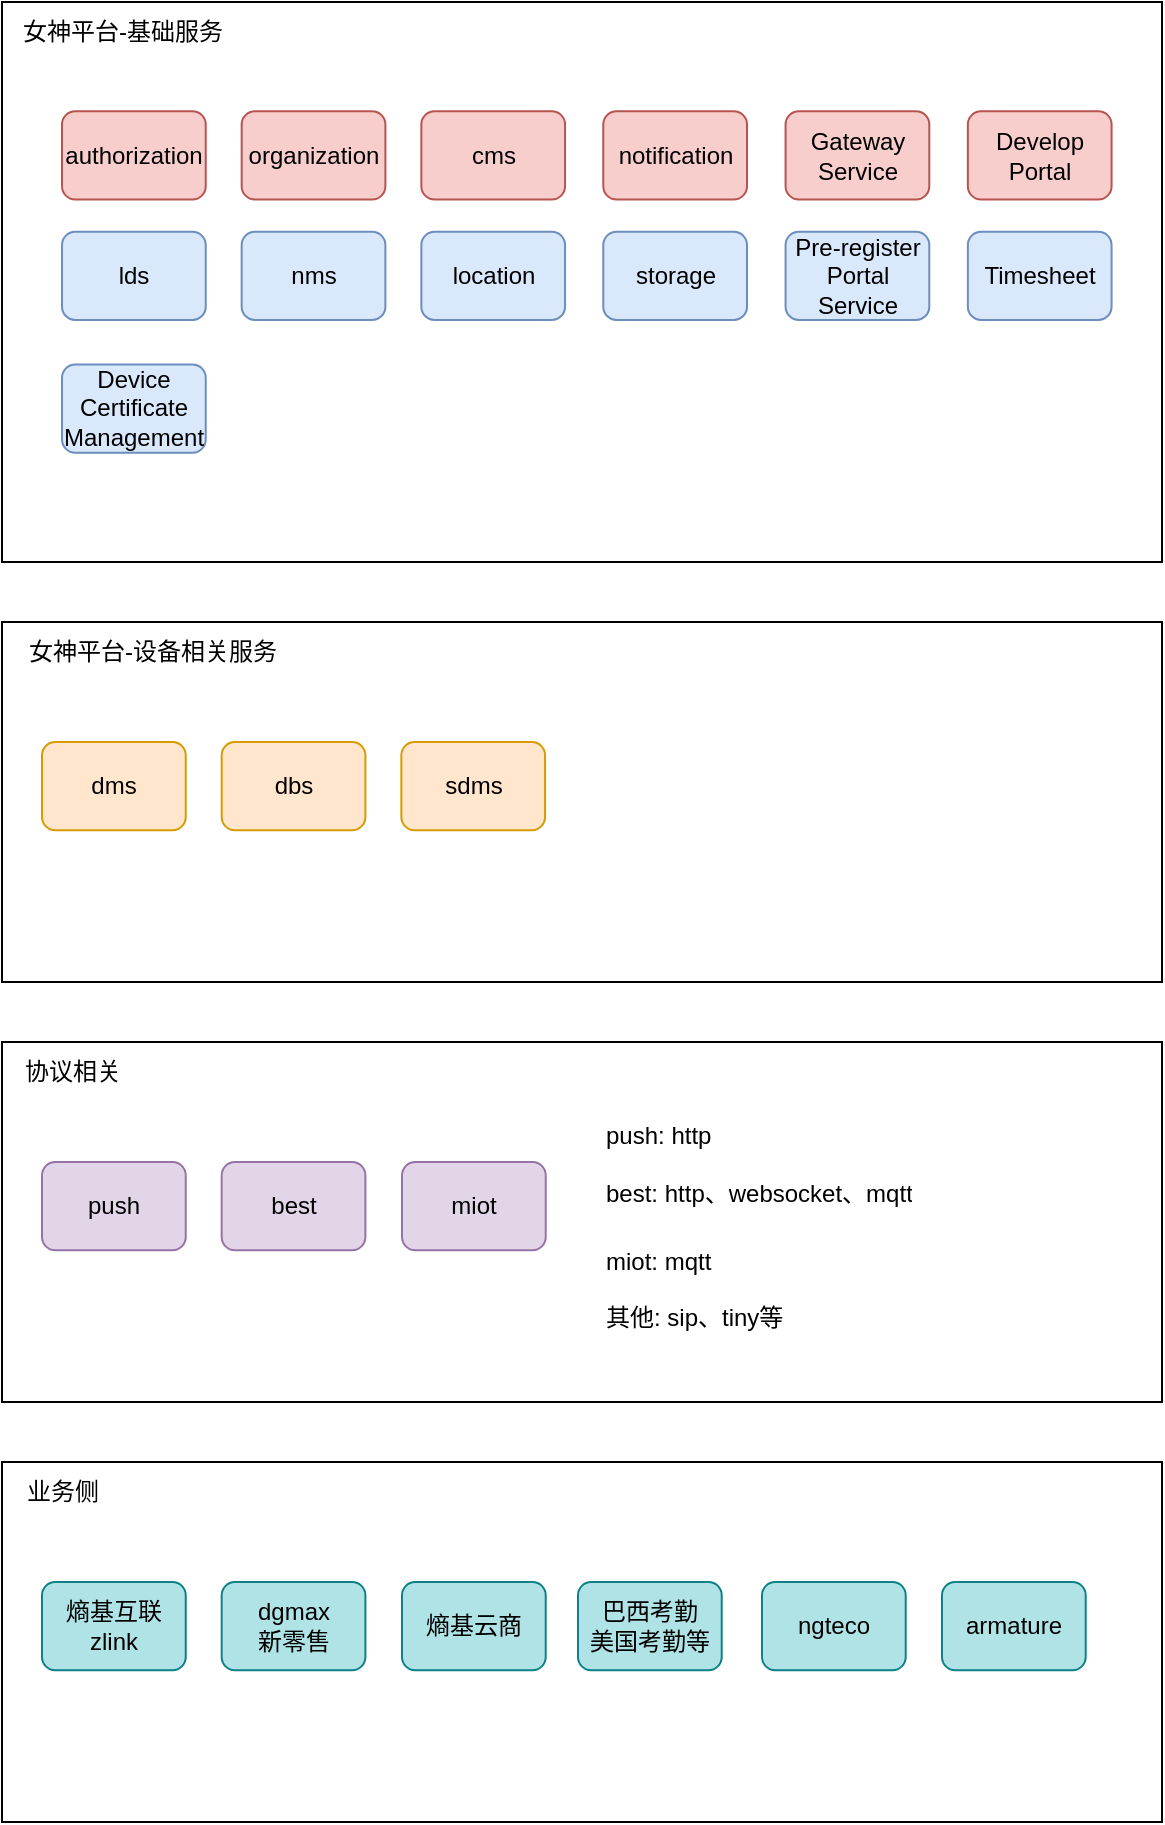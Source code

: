 <mxfile version="26.0.5" pages="2">
  <diagram name="第 1 页" id="KgzwI31-3PYwTTHBe7HM">
    <mxGraphModel dx="794" dy="587" grid="1" gridSize="10" guides="1" tooltips="1" connect="1" arrows="1" fold="1" page="1" pageScale="1" pageWidth="827" pageHeight="1169" math="0" shadow="0">
      <root>
        <mxCell id="0" />
        <mxCell id="1" parent="0" />
        <mxCell id="RfGJbgL4CRtYobNIMYtS-4" value="" style="group" vertex="1" connectable="0" parent="1">
          <mxGeometry x="90" y="30" width="580" height="280" as="geometry" />
        </mxCell>
        <mxCell id="RfGJbgL4CRtYobNIMYtS-2" value="" style="rounded=0;whiteSpace=wrap;html=1;" vertex="1" parent="RfGJbgL4CRtYobNIMYtS-4">
          <mxGeometry width="580" height="280.0" as="geometry" />
        </mxCell>
        <mxCell id="RfGJbgL4CRtYobNIMYtS-3" value="女神平台-基础服务" style="text;html=1;align=center;verticalAlign=middle;resizable=0;points=[];autosize=1;strokeColor=none;fillColor=none;" vertex="1" parent="RfGJbgL4CRtYobNIMYtS-4">
          <mxGeometry width="120" height="30" as="geometry" />
        </mxCell>
        <mxCell id="RfGJbgL4CRtYobNIMYtS-6" value="authorization" style="rounded=1;whiteSpace=wrap;html=1;fillColor=#f8cecc;strokeColor=#b85450;" vertex="1" parent="RfGJbgL4CRtYobNIMYtS-4">
          <mxGeometry x="30.003" y="54.615" width="71.865" height="44.115" as="geometry" />
        </mxCell>
        <mxCell id="RfGJbgL4CRtYobNIMYtS-7" value="organiz&lt;span style=&quot;background-color: transparent; color: light-dark(rgb(0, 0, 0), rgb(255, 255, 255));&quot;&gt;ation&lt;/span&gt;" style="rounded=1;whiteSpace=wrap;html=1;fillColor=#f8cecc;strokeColor=#b85450;" vertex="1" parent="RfGJbgL4CRtYobNIMYtS-4">
          <mxGeometry x="119.835" y="54.615" width="71.865" height="44.115" as="geometry" />
        </mxCell>
        <mxCell id="RfGJbgL4CRtYobNIMYtS-8" value="cms" style="rounded=1;whiteSpace=wrap;html=1;fillColor=#f8cecc;strokeColor=#b85450;" vertex="1" parent="RfGJbgL4CRtYobNIMYtS-4">
          <mxGeometry x="209.666" y="54.615" width="71.865" height="44.115" as="geometry" />
        </mxCell>
        <mxCell id="RfGJbgL4CRtYobNIMYtS-9" value="storage" style="rounded=1;whiteSpace=wrap;html=1;fillColor=#dae8fc;strokeColor=#6c8ebf;" vertex="1" parent="RfGJbgL4CRtYobNIMYtS-4">
          <mxGeometry x="300.641" y="114.859" width="71.865" height="44.115" as="geometry" />
        </mxCell>
        <mxCell id="RfGJbgL4CRtYobNIMYtS-10" value="location" style="rounded=1;whiteSpace=wrap;html=1;fillColor=#dae8fc;strokeColor=#6c8ebf;" vertex="1" parent="RfGJbgL4CRtYobNIMYtS-4">
          <mxGeometry x="209.667" y="114.859" width="71.865" height="44.115" as="geometry" />
        </mxCell>
        <mxCell id="RfGJbgL4CRtYobNIMYtS-11" value="lds" style="rounded=1;whiteSpace=wrap;html=1;fillColor=#dae8fc;strokeColor=#6c8ebf;" vertex="1" parent="RfGJbgL4CRtYobNIMYtS-4">
          <mxGeometry x="30.005" y="114.859" width="71.865" height="44.115" as="geometry" />
        </mxCell>
        <mxCell id="RfGJbgL4CRtYobNIMYtS-12" value="nms" style="rounded=1;whiteSpace=wrap;html=1;fillColor=#dae8fc;strokeColor=#6c8ebf;" vertex="1" parent="RfGJbgL4CRtYobNIMYtS-4">
          <mxGeometry x="119.83" y="114.859" width="71.865" height="44.115" as="geometry" />
        </mxCell>
        <mxCell id="RfGJbgL4CRtYobNIMYtS-23" value="notification" style="rounded=1;whiteSpace=wrap;html=1;fillColor=#f8cecc;strokeColor=#b85450;" vertex="1" parent="RfGJbgL4CRtYobNIMYtS-4">
          <mxGeometry x="300.641" y="54.615" width="71.865" height="44.115" as="geometry" />
        </mxCell>
        <mxCell id="RfGJbgL4CRtYobNIMYtS-24" value="Pre-register Portal Service" style="rounded=1;whiteSpace=wrap;html=1;fillColor=#dae8fc;strokeColor=#6c8ebf;" vertex="1" parent="RfGJbgL4CRtYobNIMYtS-4">
          <mxGeometry x="391.784" y="114.859" width="71.865" height="44.115" as="geometry" />
        </mxCell>
        <mxCell id="RfGJbgL4CRtYobNIMYtS-25" value="Timesheet" style="rounded=1;whiteSpace=wrap;html=1;fillColor=#dae8fc;strokeColor=#6c8ebf;" vertex="1" parent="RfGJbgL4CRtYobNIMYtS-4">
          <mxGeometry x="482.927" y="114.859" width="71.865" height="44.115" as="geometry" />
        </mxCell>
        <mxCell id="RfGJbgL4CRtYobNIMYtS-26" value="Gateway Service" style="rounded=1;whiteSpace=wrap;html=1;fillColor=#f8cecc;strokeColor=#b85450;" vertex="1" parent="RfGJbgL4CRtYobNIMYtS-4">
          <mxGeometry x="391.784" y="54.615" width="71.865" height="44.115" as="geometry" />
        </mxCell>
        <mxCell id="RfGJbgL4CRtYobNIMYtS-27" value="Develop Portal" style="rounded=1;whiteSpace=wrap;html=1;fillColor=#f8cecc;strokeColor=#b85450;" vertex="1" parent="RfGJbgL4CRtYobNIMYtS-4">
          <mxGeometry x="482.927" y="54.615" width="71.865" height="44.115" as="geometry" />
        </mxCell>
        <mxCell id="RfGJbgL4CRtYobNIMYtS-29" value="Device Certificate Management" style="rounded=1;whiteSpace=wrap;html=1;fillColor=#dae8fc;strokeColor=#6c8ebf;" vertex="1" parent="RfGJbgL4CRtYobNIMYtS-4">
          <mxGeometry x="30.005" y="181.269" width="71.865" height="44.115" as="geometry" />
        </mxCell>
        <mxCell id="RfGJbgL4CRtYobNIMYtS-40" value="" style="group" vertex="1" connectable="0" parent="1">
          <mxGeometry x="90" y="340" width="580" height="180" as="geometry" />
        </mxCell>
        <mxCell id="RfGJbgL4CRtYobNIMYtS-41" value="" style="rounded=0;whiteSpace=wrap;html=1;" vertex="1" parent="RfGJbgL4CRtYobNIMYtS-40">
          <mxGeometry width="580" height="180.0" as="geometry" />
        </mxCell>
        <mxCell id="RfGJbgL4CRtYobNIMYtS-42" value="女神平台-设备相关服务" style="text;html=1;align=center;verticalAlign=middle;resizable=0;points=[];autosize=1;strokeColor=none;fillColor=none;" vertex="1" parent="RfGJbgL4CRtYobNIMYtS-40">
          <mxGeometry width="150" height="30" as="geometry" />
        </mxCell>
        <mxCell id="RfGJbgL4CRtYobNIMYtS-43" value="dms" style="rounded=1;whiteSpace=wrap;html=1;fillColor=#ffe6cc;strokeColor=#d79b00;" vertex="1" parent="RfGJbgL4CRtYobNIMYtS-40">
          <mxGeometry x="20.003" y="59.995" width="71.865" height="44.115" as="geometry" />
        </mxCell>
        <mxCell id="RfGJbgL4CRtYobNIMYtS-44" value="dbs" style="rounded=1;whiteSpace=wrap;html=1;fillColor=#ffe6cc;strokeColor=#d79b00;" vertex="1" parent="RfGJbgL4CRtYobNIMYtS-40">
          <mxGeometry x="109.835" y="59.995" width="71.865" height="44.115" as="geometry" />
        </mxCell>
        <mxCell id="RfGJbgL4CRtYobNIMYtS-45" value="sdms" style="rounded=1;whiteSpace=wrap;html=1;fillColor=#ffe6cc;strokeColor=#d79b00;" vertex="1" parent="RfGJbgL4CRtYobNIMYtS-40">
          <mxGeometry x="199.666" y="59.995" width="71.865" height="44.115" as="geometry" />
        </mxCell>
        <mxCell id="RfGJbgL4CRtYobNIMYtS-56" value="" style="group" vertex="1" connectable="0" parent="1">
          <mxGeometry x="90" y="550" width="580" height="180" as="geometry" />
        </mxCell>
        <mxCell id="RfGJbgL4CRtYobNIMYtS-57" value="" style="rounded=0;whiteSpace=wrap;html=1;" vertex="1" parent="RfGJbgL4CRtYobNIMYtS-56">
          <mxGeometry width="580" height="180.0" as="geometry" />
        </mxCell>
        <mxCell id="RfGJbgL4CRtYobNIMYtS-58" value="协议相关" style="text;html=1;align=center;verticalAlign=middle;resizable=0;points=[];autosize=1;strokeColor=none;fillColor=none;" vertex="1" parent="RfGJbgL4CRtYobNIMYtS-56">
          <mxGeometry width="70" height="30" as="geometry" />
        </mxCell>
        <mxCell id="RfGJbgL4CRtYobNIMYtS-59" value="push" style="rounded=1;whiteSpace=wrap;html=1;fillColor=#e1d5e7;strokeColor=#9673a6;" vertex="1" parent="RfGJbgL4CRtYobNIMYtS-56">
          <mxGeometry x="20.003" y="59.995" width="71.865" height="44.115" as="geometry" />
        </mxCell>
        <mxCell id="RfGJbgL4CRtYobNIMYtS-60" value="best" style="rounded=1;whiteSpace=wrap;html=1;fillColor=#e1d5e7;strokeColor=#9673a6;" vertex="1" parent="RfGJbgL4CRtYobNIMYtS-56">
          <mxGeometry x="109.835" y="59.995" width="71.865" height="44.115" as="geometry" />
        </mxCell>
        <mxCell id="RfGJbgL4CRtYobNIMYtS-62" value="miot" style="rounded=1;whiteSpace=wrap;html=1;fillColor=#e1d5e7;strokeColor=#9673a6;" vertex="1" parent="RfGJbgL4CRtYobNIMYtS-56">
          <mxGeometry x="200.003" y="59.995" width="71.865" height="44.115" as="geometry" />
        </mxCell>
        <mxCell id="RfGJbgL4CRtYobNIMYtS-63" value="&lt;h1 style=&quot;margin-top: 0px;&quot;&gt;&lt;span style=&quot;background-color: transparent; color: light-dark(rgb(0, 0, 0), rgb(255, 255, 255)); font-size: 12px; font-weight: normal;&quot;&gt;push: http&lt;br&gt;&lt;/span&gt;&lt;span style=&quot;background-color: transparent; color: light-dark(rgb(0, 0, 0), rgb(255, 255, 255)); font-size: 12px; font-weight: normal;&quot;&gt;best: http、websocket、mqtt&lt;/span&gt;&lt;/h1&gt;&lt;div&gt;&lt;span style=&quot;background-color: transparent; font-weight: normal; font-size: 12px; color: light-dark(rgb(0, 0, 0), rgb(255, 255, 255));&quot;&gt;miot: mqtt&lt;br&gt;&lt;br&gt;其他: sip、tiny等&lt;br&gt;&lt;br&gt;&lt;br&gt;&lt;/span&gt;&lt;/div&gt;&lt;div style=&quot;&quot;&gt;&lt;span style=&quot;background-color: transparent; color: light-dark(rgb(0, 0, 0), rgb(255, 255, 255)); font-size: 12px; font-weight: normal;&quot;&gt;&lt;br&gt;&lt;/span&gt;&lt;/div&gt;" style="text;html=1;whiteSpace=wrap;overflow=hidden;rounded=0;" vertex="1" parent="RfGJbgL4CRtYobNIMYtS-56">
          <mxGeometry x="300" y="22" width="200" height="120" as="geometry" />
        </mxCell>
        <mxCell id="RfGJbgL4CRtYobNIMYtS-64" value="armature" style="group" vertex="1" connectable="0" parent="1">
          <mxGeometry x="90" y="760" width="580" height="180" as="geometry" />
        </mxCell>
        <mxCell id="RfGJbgL4CRtYobNIMYtS-65" value="" style="rounded=0;whiteSpace=wrap;html=1;" vertex="1" parent="RfGJbgL4CRtYobNIMYtS-64">
          <mxGeometry width="580" height="180.0" as="geometry" />
        </mxCell>
        <mxCell id="RfGJbgL4CRtYobNIMYtS-66" value="业务侧" style="text;html=1;align=center;verticalAlign=middle;resizable=0;points=[];autosize=1;strokeColor=none;fillColor=none;" vertex="1" parent="RfGJbgL4CRtYobNIMYtS-64">
          <mxGeometry width="60" height="30" as="geometry" />
        </mxCell>
        <mxCell id="RfGJbgL4CRtYobNIMYtS-67" value="熵基互联&lt;br&gt;zlink" style="rounded=1;whiteSpace=wrap;html=1;fillColor=#b0e3e6;strokeColor=#0e8088;" vertex="1" parent="RfGJbgL4CRtYobNIMYtS-64">
          <mxGeometry x="20.003" y="59.995" width="71.865" height="44.115" as="geometry" />
        </mxCell>
        <mxCell id="RfGJbgL4CRtYobNIMYtS-68" value="dgmax&lt;br&gt;新零售" style="rounded=1;whiteSpace=wrap;html=1;fillColor=#b0e3e6;strokeColor=#0e8088;" vertex="1" parent="RfGJbgL4CRtYobNIMYtS-64">
          <mxGeometry x="109.835" y="59.995" width="71.865" height="44.115" as="geometry" />
        </mxCell>
        <mxCell id="RfGJbgL4CRtYobNIMYtS-69" value="ngteco" style="rounded=1;whiteSpace=wrap;html=1;fillColor=#b0e3e6;strokeColor=#0e8088;" vertex="1" parent="RfGJbgL4CRtYobNIMYtS-64">
          <mxGeometry x="379.996" y="59.995" width="71.865" height="44.115" as="geometry" />
        </mxCell>
        <mxCell id="RfGJbgL4CRtYobNIMYtS-72" value="巴西考勤&lt;br&gt;美国考勤等" style="rounded=1;whiteSpace=wrap;html=1;fillColor=#b0e3e6;strokeColor=#0e8088;" vertex="1" parent="RfGJbgL4CRtYobNIMYtS-64">
          <mxGeometry x="287.996" y="59.995" width="71.865" height="44.115" as="geometry" />
        </mxCell>
        <mxCell id="RfGJbgL4CRtYobNIMYtS-74" value="熵基云商" style="rounded=1;whiteSpace=wrap;html=1;fillColor=#b0e3e6;strokeColor=#0e8088;" vertex="1" parent="RfGJbgL4CRtYobNIMYtS-64">
          <mxGeometry x="199.996" y="59.995" width="71.865" height="44.115" as="geometry" />
        </mxCell>
        <mxCell id="RfGJbgL4CRtYobNIMYtS-75" value="armature" style="rounded=1;whiteSpace=wrap;html=1;fillColor=#b0e3e6;strokeColor=#0e8088;" vertex="1" parent="RfGJbgL4CRtYobNIMYtS-64">
          <mxGeometry x="469.996" y="59.995" width="71.865" height="44.115" as="geometry" />
        </mxCell>
      </root>
    </mxGraphModel>
  </diagram>
  <diagram id="zSss7muHlY0MIqrLB4K5" name="第 2 页">
    <mxGraphModel dx="794" dy="587" grid="1" gridSize="10" guides="1" tooltips="1" connect="1" arrows="1" fold="1" page="1" pageScale="1" pageWidth="827" pageHeight="1169" math="0" shadow="0">
      <root>
        <mxCell id="0" />
        <mxCell id="1" parent="0" />
        <mxCell id="6DLxAd403A4_ISGpKQ0s-7" value="" style="group" vertex="1" connectable="0" parent="1">
          <mxGeometry x="40" y="20" width="720" height="500" as="geometry" />
        </mxCell>
        <mxCell id="x8_zIWEr0Os6dgOsjDuw-1" value="" style="rounded=0;whiteSpace=wrap;html=1;" vertex="1" parent="6DLxAd403A4_ISGpKQ0s-7">
          <mxGeometry width="720" height="500" as="geometry" />
        </mxCell>
        <mxCell id="x8_zIWEr0Os6dgOsjDuw-4" value="" style="edgeStyle=orthogonalEdgeStyle;rounded=0;orthogonalLoop=1;jettySize=auto;html=1;strokeColor=default;" edge="1" parent="6DLxAd403A4_ISGpKQ0s-7" source="x8_zIWEr0Os6dgOsjDuw-2" target="x8_zIWEr0Os6dgOsjDuw-3">
          <mxGeometry relative="1" as="geometry" />
        </mxCell>
        <mxCell id="x8_zIWEr0Os6dgOsjDuw-2" value="device" style="rounded=1;whiteSpace=wrap;html=1;" vertex="1" parent="6DLxAd403A4_ISGpKQ0s-7">
          <mxGeometry x="51" y="228.81" width="80" height="47.619" as="geometry" />
        </mxCell>
        <mxCell id="x8_zIWEr0Os6dgOsjDuw-8" style="edgeStyle=orthogonalEdgeStyle;rounded=0;orthogonalLoop=1;jettySize=auto;html=1;entryX=0;entryY=0.5;entryDx=0;entryDy=0;" edge="1" parent="6DLxAd403A4_ISGpKQ0s-7" source="x8_zIWEr0Os6dgOsjDuw-3" target="x8_zIWEr0Os6dgOsjDuw-5">
          <mxGeometry relative="1" as="geometry">
            <Array as="points" />
          </mxGeometry>
        </mxCell>
        <mxCell id="x8_zIWEr0Os6dgOsjDuw-3" value="设备&lt;div&gt;相关服务&lt;/div&gt;" style="rounded=1;whiteSpace=wrap;html=1;" vertex="1" parent="6DLxAd403A4_ISGpKQ0s-7">
          <mxGeometry x="211" y="228.81" width="80" height="47.619" as="geometry" />
        </mxCell>
        <mxCell id="x8_zIWEr0Os6dgOsjDuw-5" value="平台&lt;br&gt;基础服务" style="rounded=1;whiteSpace=wrap;html=1;" vertex="1" parent="6DLxAd403A4_ISGpKQ0s-7">
          <mxGeometry x="381" y="228.81" width="80" height="47.619" as="geometry" />
        </mxCell>
        <mxCell id="x8_zIWEr0Os6dgOsjDuw-15" value="" style="edgeStyle=orthogonalEdgeStyle;rounded=0;orthogonalLoop=1;jettySize=auto;html=1;" edge="1" parent="6DLxAd403A4_ISGpKQ0s-7" source="x8_zIWEr0Os6dgOsjDuw-7" target="x8_zIWEr0Os6dgOsjDuw-13">
          <mxGeometry relative="1" as="geometry" />
        </mxCell>
        <mxCell id="x8_zIWEr0Os6dgOsjDuw-7" value="业务侧服务" style="rounded=1;whiteSpace=wrap;html=1;" vertex="1" parent="6DLxAd403A4_ISGpKQ0s-7">
          <mxGeometry x="51" y="329.997" width="80" height="47.619" as="geometry" />
        </mxCell>
        <mxCell id="x8_zIWEr0Os6dgOsjDuw-17" value="" style="edgeStyle=orthogonalEdgeStyle;rounded=0;orthogonalLoop=1;jettySize=auto;html=1;" edge="1" parent="6DLxAd403A4_ISGpKQ0s-7" source="x8_zIWEr0Os6dgOsjDuw-13" target="x8_zIWEr0Os6dgOsjDuw-16">
          <mxGeometry relative="1" as="geometry" />
        </mxCell>
        <mxCell id="x8_zIWEr0Os6dgOsjDuw-13" value="平台&lt;br&gt;基础服务" style="rounded=1;whiteSpace=wrap;html=1;" vertex="1" parent="6DLxAd403A4_ISGpKQ0s-7">
          <mxGeometry x="211" y="329.997" width="80" height="47.619" as="geometry" />
        </mxCell>
        <mxCell id="x8_zIWEr0Os6dgOsjDuw-19" value="" style="edgeStyle=orthogonalEdgeStyle;rounded=0;orthogonalLoop=1;jettySize=auto;html=1;" edge="1" parent="6DLxAd403A4_ISGpKQ0s-7" source="x8_zIWEr0Os6dgOsjDuw-16" target="x8_zIWEr0Os6dgOsjDuw-18">
          <mxGeometry relative="1" as="geometry" />
        </mxCell>
        <mxCell id="x8_zIWEr0Os6dgOsjDuw-16" value="设备&lt;div&gt;相关服务&lt;/div&gt;" style="rounded=1;whiteSpace=wrap;html=1;" vertex="1" parent="6DLxAd403A4_ISGpKQ0s-7">
          <mxGeometry x="381" y="329.997" width="80" height="47.619" as="geometry" />
        </mxCell>
        <mxCell id="x8_zIWEr0Os6dgOsjDuw-18" value="device" style="rounded=1;whiteSpace=wrap;html=1;" vertex="1" parent="6DLxAd403A4_ISGpKQ0s-7">
          <mxGeometry x="531" y="329.997" width="80" height="47.619" as="geometry" />
        </mxCell>
        <mxCell id="6DLxAd403A4_ISGpKQ0s-1" value="流程概览" style="text;html=1;align=center;verticalAlign=middle;whiteSpace=wrap;rounded=0;" vertex="1" parent="6DLxAd403A4_ISGpKQ0s-7">
          <mxGeometry width="60" height="35.714" as="geometry" />
        </mxCell>
        <mxCell id="6DLxAd403A4_ISGpKQ0s-5" value="" style="edgeStyle=orthogonalEdgeStyle;rounded=0;orthogonalLoop=1;jettySize=auto;html=1;startArrow=none;startFill=0;" edge="1" parent="6DLxAd403A4_ISGpKQ0s-7" source="6DLxAd403A4_ISGpKQ0s-3" target="6DLxAd403A4_ISGpKQ0s-4">
          <mxGeometry relative="1" as="geometry" />
        </mxCell>
        <mxCell id="6DLxAd403A4_ISGpKQ0s-3" value="客户" style="rounded=1;whiteSpace=wrap;html=1;" vertex="1" parent="6DLxAd403A4_ISGpKQ0s-7">
          <mxGeometry x="51" y="38.333" width="80" height="47.619" as="geometry" />
        </mxCell>
        <mxCell id="6DLxAd403A4_ISGpKQ0s-4" value="平台服务&lt;br&gt;(开发者中心&lt;br&gt;创建应用)" style="rounded=1;whiteSpace=wrap;html=1;" vertex="1" parent="6DLxAd403A4_ISGpKQ0s-7">
          <mxGeometry x="211" y="38.333" width="80" height="47.619" as="geometry" />
        </mxCell>
        <mxCell id="6DLxAd403A4_ISGpKQ0s-8" value="平台&lt;br&gt;（auth服务）" style="rounded=1;whiteSpace=wrap;html=1;" vertex="1" parent="6DLxAd403A4_ISGpKQ0s-7">
          <mxGeometry x="211" y="127.619" width="80" height="47.619" as="geometry" />
        </mxCell>
        <mxCell id="6DLxAd403A4_ISGpKQ0s-12" value="" style="edgeStyle=orthogonalEdgeStyle;rounded=0;orthogonalLoop=1;jettySize=auto;html=1;flowAnimation=0;" edge="1" parent="6DLxAd403A4_ISGpKQ0s-7" source="6DLxAd403A4_ISGpKQ0s-10" target="6DLxAd403A4_ISGpKQ0s-8">
          <mxGeometry relative="1" as="geometry" />
        </mxCell>
        <mxCell id="6DLxAd403A4_ISGpKQ0s-13" value="token" style="edgeLabel;html=1;align=center;verticalAlign=middle;resizable=0;points=[];" vertex="1" connectable="0" parent="6DLxAd403A4_ISGpKQ0s-12">
          <mxGeometry x="-0.108" relative="1" as="geometry">
            <mxPoint as="offset" />
          </mxGeometry>
        </mxCell>
        <mxCell id="6DLxAd403A4_ISGpKQ0s-10" value="客户/业务侧服务/内部服务" style="rounded=1;whiteSpace=wrap;html=1;" vertex="1" parent="6DLxAd403A4_ISGpKQ0s-7">
          <mxGeometry x="51" y="127.619" width="80" height="47.619" as="geometry" />
        </mxCell>
        <mxCell id="6DLxAd403A4_ISGpKQ0s-15" value="目前服务调用都需要到平台auth获取token才能使用&lt;br&gt;平台token分为clientToken、userToken、companyToken" style="text;html=1;align=center;verticalAlign=middle;whiteSpace=wrap;rounded=0;" vertex="1" parent="6DLxAd403A4_ISGpKQ0s-7">
          <mxGeometry x="361" y="127.619" width="290" height="35.714" as="geometry" />
        </mxCell>
        <mxCell id="6DLxAd403A4_ISGpKQ0s-16" value="&amp;nbsp; &amp;nbsp; &amp;nbsp;设备上基础数据上送到平台基础服务&lt;br&gt;人员、组织、公司等；&lt;div&gt;设备和事件类数据，上送到设备相关服务&lt;/div&gt;" style="text;html=1;align=center;verticalAlign=middle;whiteSpace=wrap;rounded=0;" vertex="1" parent="6DLxAd403A4_ISGpKQ0s-7">
          <mxGeometry x="441" y="234.762" width="290" height="35.714" as="geometry" />
        </mxCell>
        <mxCell id="6DLxAd403A4_ISGpKQ0s-17" value="最初在开发者中心创建应用，客户持有clientId和secret进行业务开发" style="text;html=1;align=center;verticalAlign=middle;whiteSpace=wrap;rounded=0;" vertex="1" parent="6DLxAd403A4_ISGpKQ0s-7">
          <mxGeometry x="341" y="38.333" width="290" height="35.714" as="geometry" />
        </mxCell>
        <mxCell id="6DLxAd403A4_ISGpKQ0s-27" value="" style="edgeStyle=orthogonalEdgeStyle;rounded=0;orthogonalLoop=1;jettySize=auto;html=1;" edge="1" parent="6DLxAd403A4_ISGpKQ0s-7" source="6DLxAd403A4_ISGpKQ0s-19" target="6DLxAd403A4_ISGpKQ0s-23">
          <mxGeometry relative="1" as="geometry" />
        </mxCell>
        <mxCell id="6DLxAd403A4_ISGpKQ0s-19" value="业务侧服务" style="rounded=1;whiteSpace=wrap;html=1;" vertex="1" parent="6DLxAd403A4_ISGpKQ0s-7">
          <mxGeometry x="51" y="429.997" width="80" height="47.619" as="geometry" />
        </mxCell>
        <mxCell id="6DLxAd403A4_ISGpKQ0s-22" value="" style="edgeStyle=orthogonalEdgeStyle;rounded=0;orthogonalLoop=1;jettySize=auto;html=1;" edge="1" parent="6DLxAd403A4_ISGpKQ0s-7" source="6DLxAd403A4_ISGpKQ0s-23" target="6DLxAd403A4_ISGpKQ0s-24">
          <mxGeometry relative="1" as="geometry" />
        </mxCell>
        <mxCell id="6DLxAd403A4_ISGpKQ0s-23" value="设备&lt;div&gt;相关服务&lt;/div&gt;" style="rounded=1;whiteSpace=wrap;html=1;" vertex="1" parent="6DLxAd403A4_ISGpKQ0s-7">
          <mxGeometry x="211" y="429.997" width="80" height="47.619" as="geometry" />
        </mxCell>
        <mxCell id="6DLxAd403A4_ISGpKQ0s-24" value="device" style="rounded=1;whiteSpace=wrap;html=1;" vertex="1" parent="6DLxAd403A4_ISGpKQ0s-7">
          <mxGeometry x="361" y="429.997" width="80" height="47.619" as="geometry" />
        </mxCell>
      </root>
    </mxGraphModel>
  </diagram>
</mxfile>
